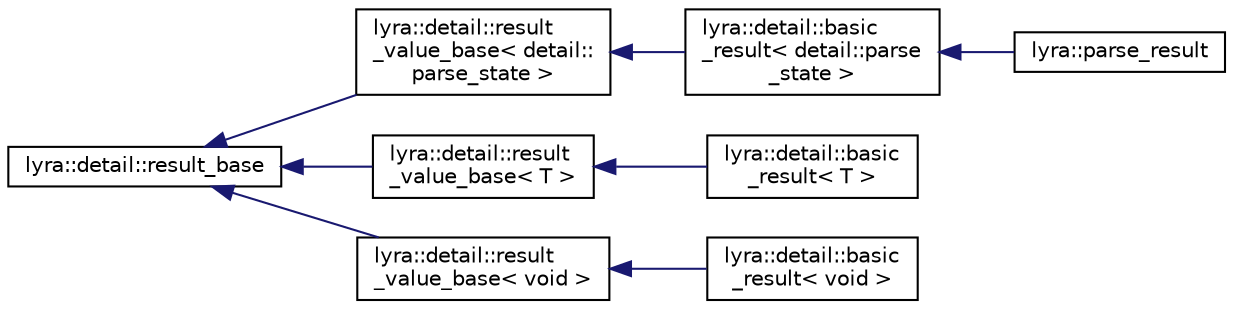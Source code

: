 digraph "Graphical Class Hierarchy"
{
 // INTERACTIVE_SVG=YES
 // LATEX_PDF_SIZE
  edge [fontname="Helvetica",fontsize="10",labelfontname="Helvetica",labelfontsize="10"];
  node [fontname="Helvetica",fontsize="10",shape=record];
  rankdir="LR";
  Node0 [label="lyra::detail::result_base",height=0.2,width=0.4,color="black", fillcolor="white", style="filled",URL="$classlyra_1_1detail_1_1result__base.html",tooltip=" "];
  Node0 -> Node1 [dir="back",color="midnightblue",fontsize="10",style="solid",fontname="Helvetica"];
  Node1 [label="lyra::detail::result\l_value_base\< detail::\lparse_state \>",height=0.2,width=0.4,color="black", fillcolor="white", style="filled",URL="$classlyra_1_1detail_1_1result__value__base.html",tooltip=" "];
  Node1 -> Node2 [dir="back",color="midnightblue",fontsize="10",style="solid",fontname="Helvetica"];
  Node2 [label="lyra::detail::basic\l_result\< detail::parse\l_state \>",height=0.2,width=0.4,color="black", fillcolor="white", style="filled",URL="$classlyra_1_1detail_1_1basic__result.html",tooltip=" "];
  Node2 -> Node3 [dir="back",color="midnightblue",fontsize="10",style="solid",fontname="Helvetica"];
  Node3 [label="lyra::parse_result",height=0.2,width=0.4,color="black", fillcolor="white", style="filled",URL="$classlyra_1_1parse__result.html",tooltip=" "];
  Node0 -> Node4 [dir="back",color="midnightblue",fontsize="10",style="solid",fontname="Helvetica"];
  Node4 [label="lyra::detail::result\l_value_base\< T \>",height=0.2,width=0.4,color="black", fillcolor="white", style="filled",URL="$classlyra_1_1detail_1_1result__value__base.html",tooltip=" "];
  Node4 -> Node5 [dir="back",color="midnightblue",fontsize="10",style="solid",fontname="Helvetica"];
  Node5 [label="lyra::detail::basic\l_result\< T \>",height=0.2,width=0.4,color="black", fillcolor="white", style="filled",URL="$classlyra_1_1detail_1_1basic__result.html",tooltip=" "];
  Node0 -> Node6 [dir="back",color="midnightblue",fontsize="10",style="solid",fontname="Helvetica"];
  Node6 [label="lyra::detail::result\l_value_base\< void \>",height=0.2,width=0.4,color="black", fillcolor="white", style="filled",URL="$classlyra_1_1detail_1_1result__value__base_3_01void_01_4.html",tooltip=" "];
  Node6 -> Node7 [dir="back",color="midnightblue",fontsize="10",style="solid",fontname="Helvetica"];
  Node7 [label="lyra::detail::basic\l_result\< void \>",height=0.2,width=0.4,color="black", fillcolor="white", style="filled",URL="$classlyra_1_1detail_1_1basic__result_3_01void_01_4.html",tooltip=" "];
}
